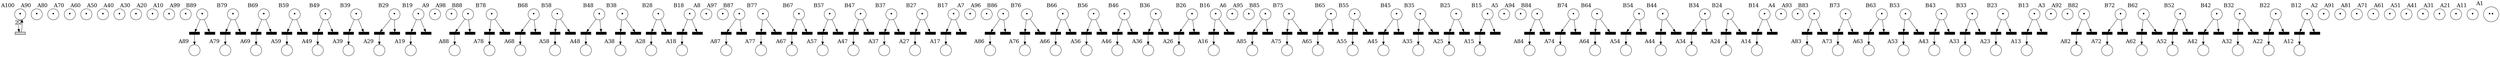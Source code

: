 digraph G {

	node[fontsize=18];
	edge[fontsize=18];
	A100 [shape=circle,xlabel="A100",label="•",pos="0.000000,9.742786!"];
	A90 [shape=circle,xlabel="A90",label="•",pos="-0.974279,9.255647!"];
	A80 [shape=circle,xlabel="A80",label="•",pos="-1.948557,8.768507!"];
	A70 [shape=circle,xlabel="A70",label="•",pos="-2.922836,8.281368!"];
	A60 [shape=circle,xlabel="A60",label="•",pos="-3.897114,7.794229!"];
	A50 [shape=circle,xlabel="A50",label="•",pos="-4.871393,7.307089!"];
	A40 [shape=circle,xlabel="A40",label="•",pos="-5.845671,6.819950!"];
	A30 [shape=circle,xlabel="A30",label="•",pos="-6.819950,6.332811!"];
	A20 [shape=circle,xlabel="A20",label="•",pos="-7.794229,5.845671!"];
	A10 [shape=circle,xlabel="A10",label="•",pos="-8.768507,5.358532!"];
	A99 [shape=circle,xlabel="A99",label="•",pos="0.974279,9.255647!"];
	A89 [shape=circle,xlabel="A89",label=" ",pos="0.000000,8.768507!"];
	B89 [shape=circle,xlabel="B89",label="•"];
	A79 [shape=circle,xlabel="A79",label=" ",pos="-0.974279,8.281368!"];
	B79 [shape=circle,xlabel="B79",label="•"];
	A69 [shape=circle,xlabel="A69",label=" ",pos="-1.948557,7.794229!"];
	B69 [shape=circle,xlabel="B69",label="•"];
	A59 [shape=circle,xlabel="A59",label=" ",pos="-2.922836,7.307089!"];
	B59 [shape=circle,xlabel="B59",label="•"];
	A49 [shape=circle,xlabel="A49",label=" ",pos="-3.897114,6.819950!"];
	B49 [shape=circle,xlabel="B49",label="•"];
	A39 [shape=circle,xlabel="A39",label=" ",pos="-4.871393,6.332811!"];
	B39 [shape=circle,xlabel="B39",label="•"];
	A29 [shape=circle,xlabel="A29",label=" ",pos="-5.845671,5.845671!"];
	B29 [shape=circle,xlabel="B29",label="•"];
	A19 [shape=circle,xlabel="A19",label=" ",pos="-6.819950,5.358532!"];
	B19 [shape=circle,xlabel="B19",label="•"];
	A9 [shape=circle,xlabel="A9",label="•",pos="-7.794229,4.871393!"];
	A98 [shape=circle,xlabel="A98",label="•",pos="1.948557,8.768507!"];
	A88 [shape=circle,xlabel="A88",label=" ",pos="0.974279,8.281368!"];
	B88 [shape=circle,xlabel="B88",label="•"];
	A78 [shape=circle,xlabel="A78",label=" ",pos="0.000000,7.794229!"];
	B78 [shape=circle,xlabel="B78",label="•"];
	A68 [shape=circle,xlabel="A68",label=" ",pos="-0.974279,7.307089!"];
	B68 [shape=circle,xlabel="B68",label="•"];
	A58 [shape=circle,xlabel="A58",label=" ",pos="-1.948557,6.819950!"];
	B58 [shape=circle,xlabel="B58",label="•"];
	A48 [shape=circle,xlabel="A48",label=" ",pos="-2.922836,6.332811!"];
	B48 [shape=circle,xlabel="B48",label="•"];
	A38 [shape=circle,xlabel="A38",label=" ",pos="-3.897114,5.845671!"];
	B38 [shape=circle,xlabel="B38",label="•"];
	A28 [shape=circle,xlabel="A28",label=" ",pos="-4.871393,5.358532!"];
	B28 [shape=circle,xlabel="B28",label="•"];
	A18 [shape=circle,xlabel="A18",label=" ",pos="-5.845671,4.871393!"];
	B18 [shape=circle,xlabel="B18",label="•"];
	A8 [shape=circle,xlabel="A8",label="•",pos="-6.819950,4.384254!"];
	A97 [shape=circle,xlabel="A97",label="•",pos="2.922836,8.281368!"];
	A87 [shape=circle,xlabel="A87",label=" ",pos="1.948557,7.794229!"];
	B87 [shape=circle,xlabel="B87",label="•"];
	A77 [shape=circle,xlabel="A77",label=" ",pos="0.974279,7.307089!"];
	B77 [shape=circle,xlabel="B77",label="•"];
	A67 [shape=circle,xlabel="A67",label=" ",pos="0.000000,6.819950!"];
	B67 [shape=circle,xlabel="B67",label="•"];
	A57 [shape=circle,xlabel="A57",label=" ",pos="-0.974279,6.332811!"];
	B57 [shape=circle,xlabel="B57",label="•"];
	A47 [shape=circle,xlabel="A47",label=" ",pos="-1.948557,5.845671!"];
	B47 [shape=circle,xlabel="B47",label="•"];
	A37 [shape=circle,xlabel="A37",label=" ",pos="-2.922836,5.358532!"];
	B37 [shape=circle,xlabel="B37",label="•"];
	A27 [shape=circle,xlabel="A27",label=" ",pos="-3.897114,4.871393!"];
	B27 [shape=circle,xlabel="B27",label="•"];
	A17 [shape=circle,xlabel="A17",label=" ",pos="-4.871393,4.384254!"];
	B17 [shape=circle,xlabel="B17",label="•"];
	A7 [shape=circle,xlabel="A7",label="•",pos="-5.845671,3.897114!"];
	A96 [shape=circle,xlabel="A96",label="•",pos="3.897114,7.794229!"];
	A86 [shape=circle,xlabel="A86",label=" ",pos="2.922836,7.307089!"];
	B86 [shape=circle,xlabel="B86",label="•"];
	A76 [shape=circle,xlabel="A76",label=" ",pos="1.948557,6.819950!"];
	B76 [shape=circle,xlabel="B76",label="•"];
	A66 [shape=circle,xlabel="A66",label=" ",pos="0.974279,6.332811!"];
	B66 [shape=circle,xlabel="B66",label="•"];
	A56 [shape=circle,xlabel="A56",label=" ",pos="0.000000,5.845671!"];
	B56 [shape=circle,xlabel="B56",label="•"];
	A46 [shape=circle,xlabel="A46",label=" ",pos="-0.974279,5.358532!"];
	B46 [shape=circle,xlabel="B46",label="•"];
	A36 [shape=circle,xlabel="A36",label=" ",pos="-1.948557,4.871393!"];
	B36 [shape=circle,xlabel="B36",label="•"];
	A26 [shape=circle,xlabel="A26",label=" ",pos="-2.922836,4.384254!"];
	B26 [shape=circle,xlabel="B26",label="•"];
	A16 [shape=circle,xlabel="A16",label=" ",pos="-3.897114,3.897114!"];
	B16 [shape=circle,xlabel="B16",label="•"];
	A6 [shape=circle,xlabel="A6",label="•",pos="-4.871393,3.409975!"];
	A95 [shape=circle,xlabel="A95",label="•",pos="4.871393,7.307089!"];
	A85 [shape=circle,xlabel="A85",label=" ",pos="3.897114,6.819950!"];
	B85 [shape=circle,xlabel="B85",label="•"];
	A75 [shape=circle,xlabel="A75",label=" ",pos="2.922836,6.332811!"];
	B75 [shape=circle,xlabel="B75",label="•"];
	A65 [shape=circle,xlabel="A65",label=" ",pos="1.948557,5.845671!"];
	B65 [shape=circle,xlabel="B65",label="•"];
	A55 [shape=circle,xlabel="A55",label=" ",pos="0.974279,5.358532!"];
	B55 [shape=circle,xlabel="B55",label="•"];
	A45 [shape=circle,xlabel="A45",label=" ",pos="0.000000,4.871393!"];
	B45 [shape=circle,xlabel="B45",label="•"];
	A35 [shape=circle,xlabel="A35",label=" ",pos="-0.974279,4.384254!"];
	B35 [shape=circle,xlabel="B35",label="•"];
	A25 [shape=circle,xlabel="A25",label=" ",pos="-1.948557,3.897114!"];
	B25 [shape=circle,xlabel="B25",label="•"];
	A15 [shape=circle,xlabel="A15",label=" ",pos="-2.922836,3.409975!"];
	B15 [shape=circle,xlabel="B15",label="•"];
	A5 [shape=circle,xlabel="A5",label="•",pos="-3.897114,2.922836!"];
	A94 [shape=circle,xlabel="A94",label="•",pos="5.845671,6.819950!"];
	A84 [shape=circle,xlabel="A84",label=" ",pos="4.871393,6.332811!"];
	B84 [shape=circle,xlabel="B84",label="•"];
	A74 [shape=circle,xlabel="A74",label=" ",pos="3.897114,5.845671!"];
	B74 [shape=circle,xlabel="B74",label="•"];
	A64 [shape=circle,xlabel="A64",label=" ",pos="2.922836,5.358532!"];
	B64 [shape=circle,xlabel="B64",label="•"];
	A54 [shape=circle,xlabel="A54",label=" ",pos="1.948557,4.871393!"];
	B54 [shape=circle,xlabel="B54",label="•"];
	A44 [shape=circle,xlabel="A44",label=" ",pos="0.974279,4.384254!"];
	B44 [shape=circle,xlabel="B44",label="•"];
	A34 [shape=circle,xlabel="A34",label=" ",pos="0.000000,3.897114!"];
	B34 [shape=circle,xlabel="B34",label="•"];
	A24 [shape=circle,xlabel="A24",label=" ",pos="-0.974279,3.409975!"];
	B24 [shape=circle,xlabel="B24",label="•"];
	A14 [shape=circle,xlabel="A14",label=" ",pos="-1.948557,2.922836!"];
	B14 [shape=circle,xlabel="B14",label="•"];
	A4 [shape=circle,xlabel="A4",label="•",pos="-2.922836,2.435696!"];
	A93 [shape=circle,xlabel="A93",label="•",pos="6.819950,6.332811!"];
	A83 [shape=circle,xlabel="A83",label=" ",pos="5.845671,5.845671!"];
	B83 [shape=circle,xlabel="B83",label="•"];
	A73 [shape=circle,xlabel="A73",label=" ",pos="4.871393,5.358532!"];
	B73 [shape=circle,xlabel="B73",label="•"];
	A63 [shape=circle,xlabel="A63",label=" ",pos="3.897114,4.871393!"];
	B63 [shape=circle,xlabel="B63",label="•"];
	A53 [shape=circle,xlabel="A53",label=" ",pos="2.922836,4.384254!"];
	B53 [shape=circle,xlabel="B53",label="•"];
	A43 [shape=circle,xlabel="A43",label=" ",pos="1.948557,3.897114!"];
	B43 [shape=circle,xlabel="B43",label="•"];
	A33 [shape=circle,xlabel="A33",label=" ",pos="0.974279,3.409975!"];
	B33 [shape=circle,xlabel="B33",label="•"];
	A23 [shape=circle,xlabel="A23",label=" ",pos="0.000000,2.922836!"];
	B23 [shape=circle,xlabel="B23",label="•"];
	A13 [shape=circle,xlabel="A13",label=" ",pos="-0.974279,2.435696!"];
	B13 [shape=circle,xlabel="B13",label="•"];
	A3 [shape=circle,xlabel="A3",label="•",pos="-1.948557,1.948557!"];
	A92 [shape=circle,xlabel="A92",label="•",pos="7.794229,5.845671!"];
	A82 [shape=circle,xlabel="A82",label=" ",pos="6.819950,5.358532!"];
	B82 [shape=circle,xlabel="B82",label="•"];
	A72 [shape=circle,xlabel="A72",label=" ",pos="5.845671,4.871393!"];
	B72 [shape=circle,xlabel="B72",label="•"];
	A62 [shape=circle,xlabel="A62",label=" ",pos="4.871393,4.384254!"];
	B62 [shape=circle,xlabel="B62",label="•"];
	A52 [shape=circle,xlabel="A52",label=" ",pos="3.897114,3.897114!"];
	B52 [shape=circle,xlabel="B52",label="•"];
	A42 [shape=circle,xlabel="A42",label=" ",pos="2.922836,3.409975!"];
	B42 [shape=circle,xlabel="B42",label="•"];
	A32 [shape=circle,xlabel="A32",label=" ",pos="1.948557,2.922836!"];
	B32 [shape=circle,xlabel="B32",label="•"];
	A22 [shape=circle,xlabel="A22",label=" ",pos="0.974279,2.435696!"];
	B22 [shape=circle,xlabel="B22",label="•"];
	A12 [shape=circle,xlabel="A12",label=" ",pos="0.000000,1.948557!"];
	B12 [shape=circle,xlabel="B12",label="•"];
	A2 [shape=circle,xlabel="A2",label="•",pos="-0.974279,1.461418!"];
	A91 [shape=circle,xlabel="A91",label="•",pos="8.768507,5.358532!"];
	A81 [shape=circle,xlabel="A81",label="•",pos="7.794229,4.871393!"];
	A71 [shape=circle,xlabel="A71",label="•",pos="6.819950,4.384254!"];
	A61 [shape=circle,xlabel="A61",label="•",pos="5.845671,3.897114!"];
	A51 [shape=circle,xlabel="A51",label="•",pos="4.871393,3.409975!"];
	A41 [shape=circle,xlabel="A41",label="•",pos="3.897114,2.922836!"];
	A31 [shape=circle,xlabel="A31",label="•",pos="2.922836,2.435696!"];
	A21 [shape=circle,xlabel="A21",label="•",pos="1.948557,1.948557!"];
	A11 [shape=circle,xlabel="A11",label="•",pos="0.974279,1.461418!"];
	A1 [shape=circle,xlabel="A1",label="••",pos="0.000000,0.974279!"];
	tb89 [shape=rect,fixedsize=true,height=0.12,width=0.5,style=filled,fillcolor=black,xlabel="",label=""];
	tAb89 [shape=rect,fixedsize=true,height=0.12,width=0.5,style=filled,fillcolor=black,xlabel="",label=""];
	tb79 [shape=rect,fixedsize=true,height=0.12,width=0.5,style=filled,fillcolor=black,xlabel="",label=""];
	tAb79 [shape=rect,fixedsize=true,height=0.12,width=0.5,style=filled,fillcolor=black,xlabel="",label=""];
	tb69 [shape=rect,fixedsize=true,height=0.12,width=0.5,style=filled,fillcolor=black,xlabel="",label=""];
	tAb69 [shape=rect,fixedsize=true,height=0.12,width=0.5,style=filled,fillcolor=black,xlabel="",label=""];
	tb59 [shape=rect,fixedsize=true,height=0.12,width=0.5,style=filled,fillcolor=black,xlabel="",label=""];
	tAb59 [shape=rect,fixedsize=true,height=0.12,width=0.5,style=filled,fillcolor=black,xlabel="",label=""];
	tb49 [shape=rect,fixedsize=true,height=0.12,width=0.5,style=filled,fillcolor=black,xlabel="",label=""];
	tAb49 [shape=rect,fixedsize=true,height=0.12,width=0.5,style=filled,fillcolor=black,xlabel="",label=""];
	tb39 [shape=rect,fixedsize=true,height=0.12,width=0.5,style=filled,fillcolor=black,xlabel="",label=""];
	tAb39 [shape=rect,fixedsize=true,height=0.12,width=0.5,style=filled,fillcolor=black,xlabel="",label=""];
	tb29 [shape=rect,fixedsize=true,height=0.12,width=0.5,style=filled,fillcolor=black,xlabel="",label=""];
	tAb29 [shape=rect,fixedsize=true,height=0.12,width=0.5,style=filled,fillcolor=black,xlabel="",label=""];
	tb19 [shape=rect,fixedsize=true,height=0.12,width=0.5,style=filled,fillcolor=black,xlabel="",label=""];
	tAb19 [shape=rect,fixedsize=true,height=0.12,width=0.5,style=filled,fillcolor=black,xlabel="",label=""];
	tb88 [shape=rect,fixedsize=true,height=0.12,width=0.5,style=filled,fillcolor=black,xlabel="",label=""];
	tAb88 [shape=rect,fixedsize=true,height=0.12,width=0.5,style=filled,fillcolor=black,xlabel="",label=""];
	tb78 [shape=rect,fixedsize=true,height=0.12,width=0.5,style=filled,fillcolor=black,xlabel="",label=""];
	tAb78 [shape=rect,fixedsize=true,height=0.12,width=0.5,style=filled,fillcolor=black,xlabel="",label=""];
	tb68 [shape=rect,fixedsize=true,height=0.12,width=0.5,style=filled,fillcolor=black,xlabel="",label=""];
	tAb68 [shape=rect,fixedsize=true,height=0.12,width=0.5,style=filled,fillcolor=black,xlabel="",label=""];
	tb58 [shape=rect,fixedsize=true,height=0.12,width=0.5,style=filled,fillcolor=black,xlabel="",label=""];
	tAb58 [shape=rect,fixedsize=true,height=0.12,width=0.5,style=filled,fillcolor=black,xlabel="",label=""];
	tb48 [shape=rect,fixedsize=true,height=0.12,width=0.5,style=filled,fillcolor=black,xlabel="",label=""];
	tAb48 [shape=rect,fixedsize=true,height=0.12,width=0.5,style=filled,fillcolor=black,xlabel="",label=""];
	tb38 [shape=rect,fixedsize=true,height=0.12,width=0.5,style=filled,fillcolor=black,xlabel="",label=""];
	tAb38 [shape=rect,fixedsize=true,height=0.12,width=0.5,style=filled,fillcolor=black,xlabel="",label=""];
	tb28 [shape=rect,fixedsize=true,height=0.12,width=0.5,style=filled,fillcolor=black,xlabel="",label=""];
	tAb28 [shape=rect,fixedsize=true,height=0.12,width=0.5,style=filled,fillcolor=black,xlabel="",label=""];
	tb18 [shape=rect,fixedsize=true,height=0.12,width=0.5,style=filled,fillcolor=black,xlabel="",label=""];
	tAb18 [shape=rect,fixedsize=true,height=0.12,width=0.5,style=filled,fillcolor=black,xlabel="",label=""];
	tb87 [shape=rect,fixedsize=true,height=0.12,width=0.5,style=filled,fillcolor=black,xlabel="",label=""];
	tAb87 [shape=rect,fixedsize=true,height=0.12,width=0.5,style=filled,fillcolor=black,xlabel="",label=""];
	tb77 [shape=rect,fixedsize=true,height=0.12,width=0.5,style=filled,fillcolor=black,xlabel="",label=""];
	tAb77 [shape=rect,fixedsize=true,height=0.12,width=0.5,style=filled,fillcolor=black,xlabel="",label=""];
	tb67 [shape=rect,fixedsize=true,height=0.12,width=0.5,style=filled,fillcolor=black,xlabel="",label=""];
	tAb67 [shape=rect,fixedsize=true,height=0.12,width=0.5,style=filled,fillcolor=black,xlabel="",label=""];
	tb57 [shape=rect,fixedsize=true,height=0.12,width=0.5,style=filled,fillcolor=black,xlabel="",label=""];
	tAb57 [shape=rect,fixedsize=true,height=0.12,width=0.5,style=filled,fillcolor=black,xlabel="",label=""];
	tb47 [shape=rect,fixedsize=true,height=0.12,width=0.5,style=filled,fillcolor=black,xlabel="",label=""];
	tAb47 [shape=rect,fixedsize=true,height=0.12,width=0.5,style=filled,fillcolor=black,xlabel="",label=""];
	tb37 [shape=rect,fixedsize=true,height=0.12,width=0.5,style=filled,fillcolor=black,xlabel="",label=""];
	tAb37 [shape=rect,fixedsize=true,height=0.12,width=0.5,style=filled,fillcolor=black,xlabel="",label=""];
	tb27 [shape=rect,fixedsize=true,height=0.12,width=0.5,style=filled,fillcolor=black,xlabel="",label=""];
	tAb27 [shape=rect,fixedsize=true,height=0.12,width=0.5,style=filled,fillcolor=black,xlabel="",label=""];
	tb17 [shape=rect,fixedsize=true,height=0.12,width=0.5,style=filled,fillcolor=black,xlabel="",label=""];
	tAb17 [shape=rect,fixedsize=true,height=0.12,width=0.5,style=filled,fillcolor=black,xlabel="",label=""];
	tb86 [shape=rect,fixedsize=true,height=0.12,width=0.5,style=filled,fillcolor=black,xlabel="",label=""];
	tAb86 [shape=rect,fixedsize=true,height=0.12,width=0.5,style=filled,fillcolor=black,xlabel="",label=""];
	tb76 [shape=rect,fixedsize=true,height=0.12,width=0.5,style=filled,fillcolor=black,xlabel="",label=""];
	tAb76 [shape=rect,fixedsize=true,height=0.12,width=0.5,style=filled,fillcolor=black,xlabel="",label=""];
	tb66 [shape=rect,fixedsize=true,height=0.12,width=0.5,style=filled,fillcolor=black,xlabel="",label=""];
	tAb66 [shape=rect,fixedsize=true,height=0.12,width=0.5,style=filled,fillcolor=black,xlabel="",label=""];
	tb56 [shape=rect,fixedsize=true,height=0.12,width=0.5,style=filled,fillcolor=black,xlabel="",label=""];
	tAb56 [shape=rect,fixedsize=true,height=0.12,width=0.5,style=filled,fillcolor=black,xlabel="",label=""];
	tb46 [shape=rect,fixedsize=true,height=0.12,width=0.5,style=filled,fillcolor=black,xlabel="",label=""];
	tAb46 [shape=rect,fixedsize=true,height=0.12,width=0.5,style=filled,fillcolor=black,xlabel="",label=""];
	tb36 [shape=rect,fixedsize=true,height=0.12,width=0.5,style=filled,fillcolor=black,xlabel="",label=""];
	tAb36 [shape=rect,fixedsize=true,height=0.12,width=0.5,style=filled,fillcolor=black,xlabel="",label=""];
	tb26 [shape=rect,fixedsize=true,height=0.12,width=0.5,style=filled,fillcolor=black,xlabel="",label=""];
	tAb26 [shape=rect,fixedsize=true,height=0.12,width=0.5,style=filled,fillcolor=black,xlabel="",label=""];
	tb16 [shape=rect,fixedsize=true,height=0.12,width=0.5,style=filled,fillcolor=black,xlabel="",label=""];
	tAb16 [shape=rect,fixedsize=true,height=0.12,width=0.5,style=filled,fillcolor=black,xlabel="",label=""];
	tb85 [shape=rect,fixedsize=true,height=0.12,width=0.5,style=filled,fillcolor=black,xlabel="",label=""];
	tAb85 [shape=rect,fixedsize=true,height=0.12,width=0.5,style=filled,fillcolor=black,xlabel="",label=""];
	tb75 [shape=rect,fixedsize=true,height=0.12,width=0.5,style=filled,fillcolor=black,xlabel="",label=""];
	tAb75 [shape=rect,fixedsize=true,height=0.12,width=0.5,style=filled,fillcolor=black,xlabel="",label=""];
	tb65 [shape=rect,fixedsize=true,height=0.12,width=0.5,style=filled,fillcolor=black,xlabel="",label=""];
	tAb65 [shape=rect,fixedsize=true,height=0.12,width=0.5,style=filled,fillcolor=black,xlabel="",label=""];
	tb55 [shape=rect,fixedsize=true,height=0.12,width=0.5,style=filled,fillcolor=black,xlabel="",label=""];
	tAb55 [shape=rect,fixedsize=true,height=0.12,width=0.5,style=filled,fillcolor=black,xlabel="",label=""];
	tb45 [shape=rect,fixedsize=true,height=0.12,width=0.5,style=filled,fillcolor=black,xlabel="",label=""];
	tAb45 [shape=rect,fixedsize=true,height=0.12,width=0.5,style=filled,fillcolor=black,xlabel="",label=""];
	tb35 [shape=rect,fixedsize=true,height=0.12,width=0.5,style=filled,fillcolor=black,xlabel="",label=""];
	tAb35 [shape=rect,fixedsize=true,height=0.12,width=0.5,style=filled,fillcolor=black,xlabel="",label=""];
	tb25 [shape=rect,fixedsize=true,height=0.12,width=0.5,style=filled,fillcolor=black,xlabel="",label=""];
	tAb25 [shape=rect,fixedsize=true,height=0.12,width=0.5,style=filled,fillcolor=black,xlabel="",label=""];
	tb15 [shape=rect,fixedsize=true,height=0.12,width=0.5,style=filled,fillcolor=black,xlabel="",label=""];
	tAb15 [shape=rect,fixedsize=true,height=0.12,width=0.5,style=filled,fillcolor=black,xlabel="",label=""];
	tb84 [shape=rect,fixedsize=true,height=0.12,width=0.5,style=filled,fillcolor=black,xlabel="",label=""];
	tAb84 [shape=rect,fixedsize=true,height=0.12,width=0.5,style=filled,fillcolor=black,xlabel="",label=""];
	tb74 [shape=rect,fixedsize=true,height=0.12,width=0.5,style=filled,fillcolor=black,xlabel="",label=""];
	tAb74 [shape=rect,fixedsize=true,height=0.12,width=0.5,style=filled,fillcolor=black,xlabel="",label=""];
	tb64 [shape=rect,fixedsize=true,height=0.12,width=0.5,style=filled,fillcolor=black,xlabel="",label=""];
	tAb64 [shape=rect,fixedsize=true,height=0.12,width=0.5,style=filled,fillcolor=black,xlabel="",label=""];
	tb54 [shape=rect,fixedsize=true,height=0.12,width=0.5,style=filled,fillcolor=black,xlabel="",label=""];
	tAb54 [shape=rect,fixedsize=true,height=0.12,width=0.5,style=filled,fillcolor=black,xlabel="",label=""];
	tb44 [shape=rect,fixedsize=true,height=0.12,width=0.5,style=filled,fillcolor=black,xlabel="",label=""];
	tAb44 [shape=rect,fixedsize=true,height=0.12,width=0.5,style=filled,fillcolor=black,xlabel="",label=""];
	tb34 [shape=rect,fixedsize=true,height=0.12,width=0.5,style=filled,fillcolor=black,xlabel="",label=""];
	tAb34 [shape=rect,fixedsize=true,height=0.12,width=0.5,style=filled,fillcolor=black,xlabel="",label=""];
	tb24 [shape=rect,fixedsize=true,height=0.12,width=0.5,style=filled,fillcolor=black,xlabel="",label=""];
	tAb24 [shape=rect,fixedsize=true,height=0.12,width=0.5,style=filled,fillcolor=black,xlabel="",label=""];
	tb14 [shape=rect,fixedsize=true,height=0.12,width=0.5,style=filled,fillcolor=black,xlabel="",label=""];
	tAb14 [shape=rect,fixedsize=true,height=0.12,width=0.5,style=filled,fillcolor=black,xlabel="",label=""];
	tb83 [shape=rect,fixedsize=true,height=0.12,width=0.5,style=filled,fillcolor=black,xlabel="",label=""];
	tAb83 [shape=rect,fixedsize=true,height=0.12,width=0.5,style=filled,fillcolor=black,xlabel="",label=""];
	tb73 [shape=rect,fixedsize=true,height=0.12,width=0.5,style=filled,fillcolor=black,xlabel="",label=""];
	tAb73 [shape=rect,fixedsize=true,height=0.12,width=0.5,style=filled,fillcolor=black,xlabel="",label=""];
	tb63 [shape=rect,fixedsize=true,height=0.12,width=0.5,style=filled,fillcolor=black,xlabel="",label=""];
	tAb63 [shape=rect,fixedsize=true,height=0.12,width=0.5,style=filled,fillcolor=black,xlabel="",label=""];
	tb53 [shape=rect,fixedsize=true,height=0.12,width=0.5,style=filled,fillcolor=black,xlabel="",label=""];
	tAb53 [shape=rect,fixedsize=true,height=0.12,width=0.5,style=filled,fillcolor=black,xlabel="",label=""];
	tb43 [shape=rect,fixedsize=true,height=0.12,width=0.5,style=filled,fillcolor=black,xlabel="",label=""];
	tAb43 [shape=rect,fixedsize=true,height=0.12,width=0.5,style=filled,fillcolor=black,xlabel="",label=""];
	tb33 [shape=rect,fixedsize=true,height=0.12,width=0.5,style=filled,fillcolor=black,xlabel="",label=""];
	tAb33 [shape=rect,fixedsize=true,height=0.12,width=0.5,style=filled,fillcolor=black,xlabel="",label=""];
	tb23 [shape=rect,fixedsize=true,height=0.12,width=0.5,style=filled,fillcolor=black,xlabel="",label=""];
	tAb23 [shape=rect,fixedsize=true,height=0.12,width=0.5,style=filled,fillcolor=black,xlabel="",label=""];
	tb13 [shape=rect,fixedsize=true,height=0.12,width=0.5,style=filled,fillcolor=black,xlabel="",label=""];
	tAb13 [shape=rect,fixedsize=true,height=0.12,width=0.5,style=filled,fillcolor=black,xlabel="",label=""];
	tb82 [shape=rect,fixedsize=true,height=0.12,width=0.5,style=filled,fillcolor=black,xlabel="",label=""];
	tAb82 [shape=rect,fixedsize=true,height=0.12,width=0.5,style=filled,fillcolor=black,xlabel="",label=""];
	tb72 [shape=rect,fixedsize=true,height=0.12,width=0.5,style=filled,fillcolor=black,xlabel="",label=""];
	tAb72 [shape=rect,fixedsize=true,height=0.12,width=0.5,style=filled,fillcolor=black,xlabel="",label=""];
	tb62 [shape=rect,fixedsize=true,height=0.12,width=0.5,style=filled,fillcolor=black,xlabel="",label=""];
	tAb62 [shape=rect,fixedsize=true,height=0.12,width=0.5,style=filled,fillcolor=black,xlabel="",label=""];
	tb52 [shape=rect,fixedsize=true,height=0.12,width=0.5,style=filled,fillcolor=black,xlabel="",label=""];
	tAb52 [shape=rect,fixedsize=true,height=0.12,width=0.5,style=filled,fillcolor=black,xlabel="",label=""];
	tb42 [shape=rect,fixedsize=true,height=0.12,width=0.5,style=filled,fillcolor=black,xlabel="",label=""];
	tAb42 [shape=rect,fixedsize=true,height=0.12,width=0.5,style=filled,fillcolor=black,xlabel="",label=""];
	tb32 [shape=rect,fixedsize=true,height=0.12,width=0.5,style=filled,fillcolor=black,xlabel="",label=""];
	tAb32 [shape=rect,fixedsize=true,height=0.12,width=0.5,style=filled,fillcolor=black,xlabel="",label=""];
	tb22 [shape=rect,fixedsize=true,height=0.12,width=0.5,style=filled,fillcolor=black,xlabel="",label=""];
	tAb22 [shape=rect,fixedsize=true,height=0.12,width=0.5,style=filled,fillcolor=black,xlabel="",label=""];
	tb12 [shape=rect,fixedsize=true,height=0.12,width=0.5,style=filled,fillcolor=black,xlabel="",label=""];
	tAb12 [shape=rect,fixedsize=true,height=0.12,width=0.5,style=filled,fillcolor=black,xlabel="",label=""];
	tloop100 [shape=rect,fixedsize=true,height=0.12,width=0.5,style=filled,fillcolor="#D0D0D0",xlabel="",label=""];
	B89 -> tb89;
	B89 -> tAb89;
	B79 -> tb79;
	B79 -> tAb79;
	B69 -> tb69;
	B69 -> tAb69;
	B59 -> tb59;
	B59 -> tAb59;
	B49 -> tb49;
	B49 -> tAb49;
	B39 -> tb39;
	B39 -> tAb39;
	B29 -> tb29;
	B29 -> tAb29;
	B19 -> tb19;
	B19 -> tAb19;
	B88 -> tb88;
	B88 -> tAb88;
	B78 -> tb78;
	B78 -> tAb78;
	B68 -> tb68;
	B68 -> tAb68;
	B58 -> tb58;
	B58 -> tAb58;
	B48 -> tb48;
	B48 -> tAb48;
	B38 -> tb38;
	B38 -> tAb38;
	B28 -> tb28;
	B28 -> tAb28;
	B18 -> tb18;
	B18 -> tAb18;
	B87 -> tb87;
	B87 -> tAb87;
	B77 -> tb77;
	B77 -> tAb77;
	B67 -> tb67;
	B67 -> tAb67;
	B57 -> tb57;
	B57 -> tAb57;
	B47 -> tb47;
	B47 -> tAb47;
	B37 -> tb37;
	B37 -> tAb37;
	B27 -> tb27;
	B27 -> tAb27;
	B17 -> tb17;
	B17 -> tAb17;
	B86 -> tb86;
	B86 -> tAb86;
	B76 -> tb76;
	B76 -> tAb76;
	B66 -> tb66;
	B66 -> tAb66;
	B56 -> tb56;
	B56 -> tAb56;
	B46 -> tb46;
	B46 -> tAb46;
	B36 -> tb36;
	B36 -> tAb36;
	B26 -> tb26;
	B26 -> tAb26;
	B16 -> tb16;
	B16 -> tAb16;
	B85 -> tb85;
	B85 -> tAb85;
	B75 -> tb75;
	B75 -> tAb75;
	B65 -> tb65;
	B65 -> tAb65;
	B55 -> tb55;
	B55 -> tAb55;
	B45 -> tb45;
	B45 -> tAb45;
	B35 -> tb35;
	B35 -> tAb35;
	B25 -> tb25;
	B25 -> tAb25;
	B15 -> tb15;
	B15 -> tAb15;
	B84 -> tb84;
	B84 -> tAb84;
	B74 -> tb74;
	B74 -> tAb74;
	B64 -> tb64;
	B64 -> tAb64;
	B54 -> tb54;
	B54 -> tAb54;
	B44 -> tb44;
	B44 -> tAb44;
	B34 -> tb34;
	B34 -> tAb34;
	B24 -> tb24;
	B24 -> tAb24;
	B14 -> tb14;
	B14 -> tAb14;
	B83 -> tb83;
	B83 -> tAb83;
	B73 -> tb73;
	B73 -> tAb73;
	B63 -> tb63;
	B63 -> tAb63;
	B53 -> tb53;
	B53 -> tAb53;
	B43 -> tb43;
	B43 -> tAb43;
	B33 -> tb33;
	B33 -> tAb33;
	B23 -> tb23;
	B23 -> tAb23;
	B13 -> tb13;
	B13 -> tAb13;
	B82 -> tb82;
	B82 -> tAb82;
	B72 -> tb72;
	B72 -> tAb72;
	B62 -> tb62;
	B62 -> tAb62;
	B52 -> tb52;
	B52 -> tAb52;
	B42 -> tb42;
	B42 -> tAb42;
	B32 -> tb32;
	B32 -> tAb32;
	B22 -> tb22;
	B22 -> tAb22;
	B12 -> tb12;
	B12 -> tAb12;
	A100 -> tloop100 [xlabel="2"];
	tb89 -> A89;
	tb79 -> A79;
	tb69 -> A69;
	tb59 -> A59;
	tb49 -> A49;
	tb39 -> A39;
	tb29 -> A29;
	tb19 -> A19;
	tb88 -> A88;
	tb78 -> A78;
	tb68 -> A68;
	tb58 -> A58;
	tb48 -> A48;
	tb38 -> A38;
	tb28 -> A28;
	tb18 -> A18;
	tb87 -> A87;
	tb77 -> A77;
	tb67 -> A67;
	tb57 -> A57;
	tb47 -> A47;
	tb37 -> A37;
	tb27 -> A27;
	tb17 -> A17;
	tb86 -> A86;
	tb76 -> A76;
	tb66 -> A66;
	tb56 -> A56;
	tb46 -> A46;
	tb36 -> A36;
	tb26 -> A26;
	tb16 -> A16;
	tb85 -> A85;
	tb75 -> A75;
	tb65 -> A65;
	tb55 -> A55;
	tb45 -> A45;
	tb35 -> A35;
	tb25 -> A25;
	tb15 -> A15;
	tb84 -> A84;
	tb74 -> A74;
	tb64 -> A64;
	tb54 -> A54;
	tb44 -> A44;
	tb34 -> A34;
	tb24 -> A24;
	tb14 -> A14;
	tb83 -> A83;
	tb73 -> A73;
	tb63 -> A63;
	tb53 -> A53;
	tb43 -> A43;
	tb33 -> A33;
	tb23 -> A23;
	tb13 -> A13;
	tb82 -> A82;
	tb72 -> A72;
	tb62 -> A62;
	tb52 -> A52;
	tb42 -> A42;
	tb32 -> A32;
	tb22 -> A22;
	tb12 -> A12;
	tloop100 -> A100 [xlabel="2"];
}
